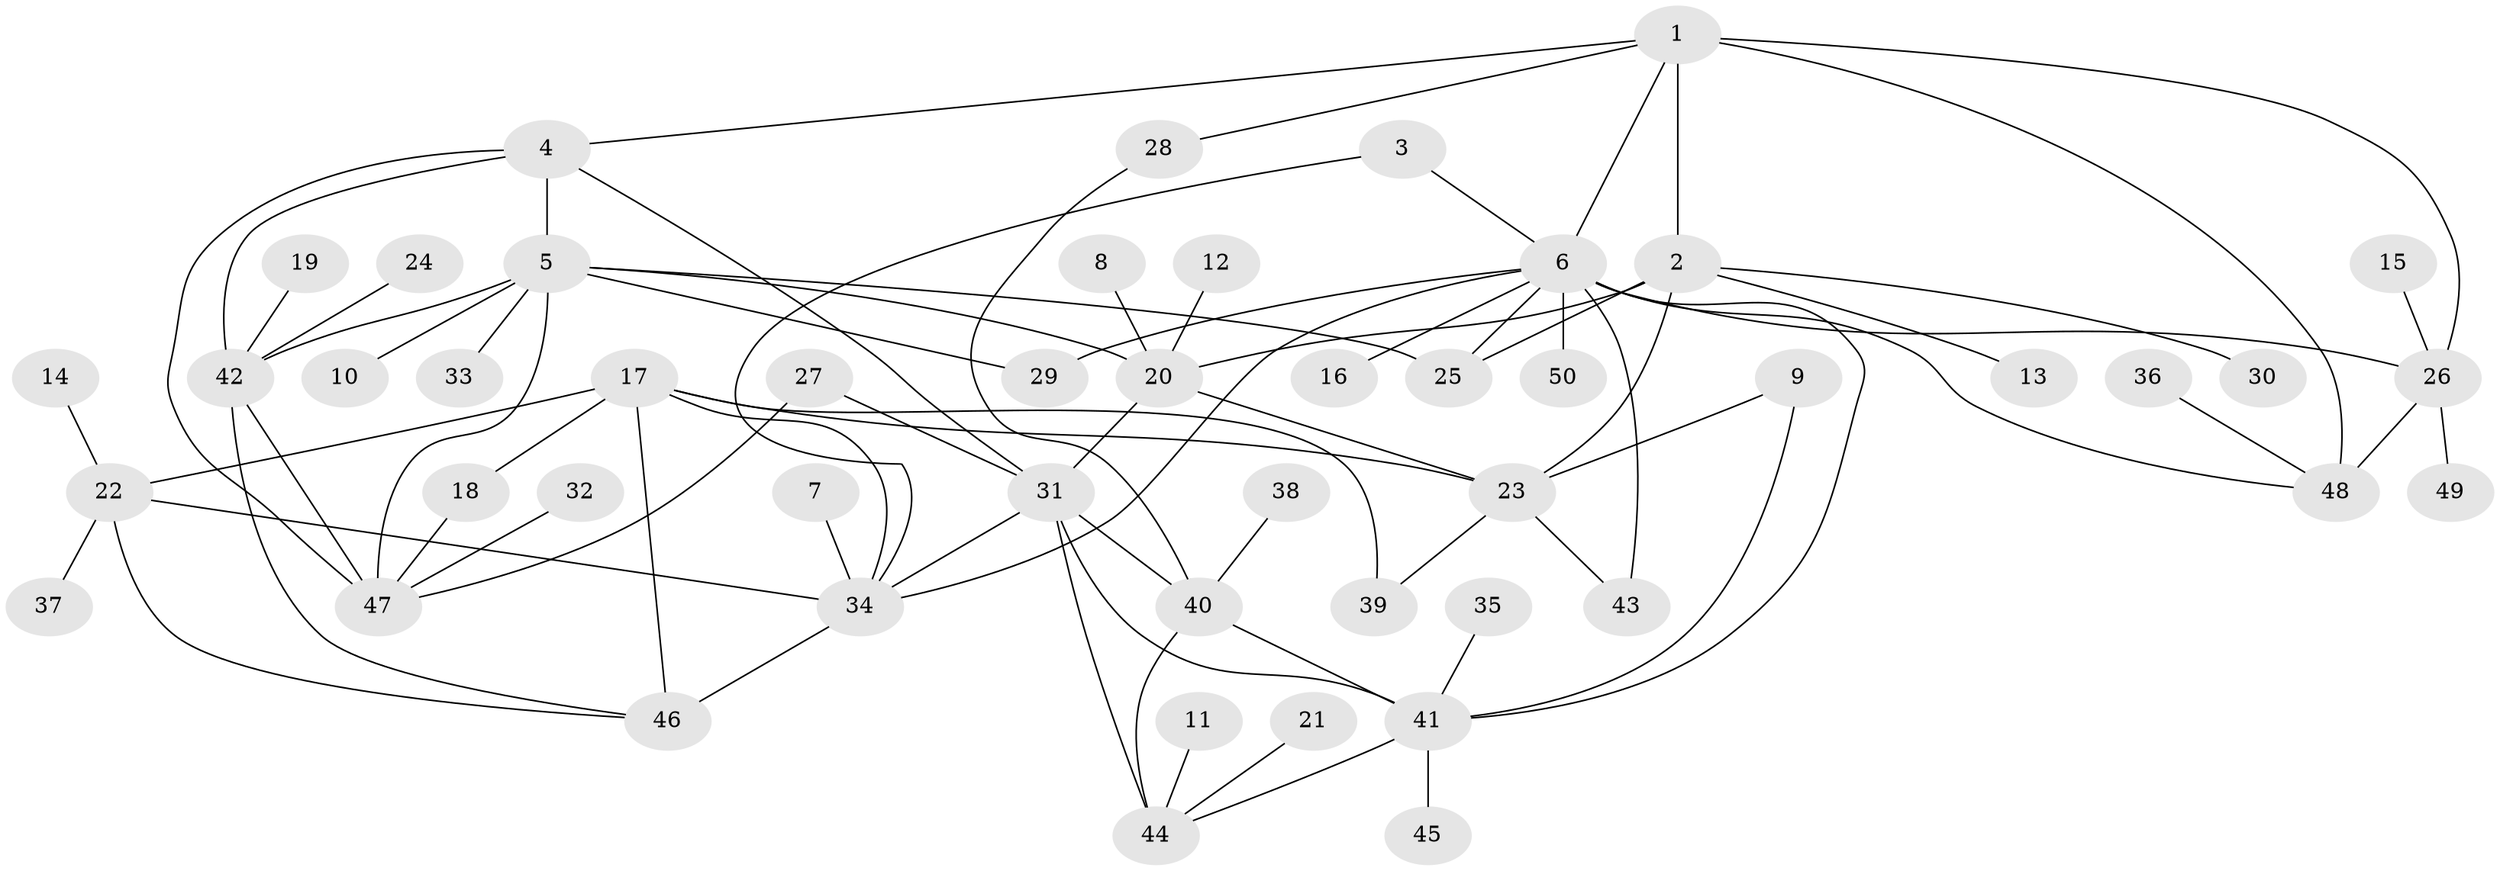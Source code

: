 // original degree distribution, {6: 0.05, 10: 0.03, 7: 0.06, 9: 0.03, 5: 0.03, 8: 0.04, 13: 0.01, 2: 0.18, 1: 0.53, 3: 0.04}
// Generated by graph-tools (version 1.1) at 2025/02/03/09/25 03:02:43]
// undirected, 50 vertices, 78 edges
graph export_dot {
graph [start="1"]
  node [color=gray90,style=filled];
  1;
  2;
  3;
  4;
  5;
  6;
  7;
  8;
  9;
  10;
  11;
  12;
  13;
  14;
  15;
  16;
  17;
  18;
  19;
  20;
  21;
  22;
  23;
  24;
  25;
  26;
  27;
  28;
  29;
  30;
  31;
  32;
  33;
  34;
  35;
  36;
  37;
  38;
  39;
  40;
  41;
  42;
  43;
  44;
  45;
  46;
  47;
  48;
  49;
  50;
  1 -- 2 [weight=1.0];
  1 -- 4 [weight=1.0];
  1 -- 6 [weight=1.0];
  1 -- 26 [weight=2.0];
  1 -- 28 [weight=1.0];
  1 -- 48 [weight=1.0];
  2 -- 13 [weight=1.0];
  2 -- 20 [weight=4.0];
  2 -- 23 [weight=2.0];
  2 -- 25 [weight=1.0];
  2 -- 30 [weight=1.0];
  3 -- 6 [weight=1.0];
  3 -- 34 [weight=1.0];
  4 -- 5 [weight=2.0];
  4 -- 31 [weight=1.0];
  4 -- 42 [weight=1.0];
  4 -- 47 [weight=1.0];
  5 -- 10 [weight=1.0];
  5 -- 20 [weight=1.0];
  5 -- 25 [weight=1.0];
  5 -- 29 [weight=1.0];
  5 -- 33 [weight=1.0];
  5 -- 42 [weight=2.0];
  5 -- 47 [weight=2.0];
  6 -- 16 [weight=1.0];
  6 -- 25 [weight=1.0];
  6 -- 26 [weight=2.0];
  6 -- 29 [weight=1.0];
  6 -- 34 [weight=1.0];
  6 -- 41 [weight=1.0];
  6 -- 43 [weight=1.0];
  6 -- 48 [weight=1.0];
  6 -- 50 [weight=1.0];
  7 -- 34 [weight=1.0];
  8 -- 20 [weight=1.0];
  9 -- 23 [weight=1.0];
  9 -- 41 [weight=1.0];
  11 -- 44 [weight=1.0];
  12 -- 20 [weight=1.0];
  14 -- 22 [weight=1.0];
  15 -- 26 [weight=1.0];
  17 -- 18 [weight=1.0];
  17 -- 22 [weight=1.0];
  17 -- 23 [weight=1.0];
  17 -- 34 [weight=1.0];
  17 -- 39 [weight=1.0];
  17 -- 46 [weight=2.0];
  18 -- 47 [weight=1.0];
  19 -- 42 [weight=1.0];
  20 -- 23 [weight=2.0];
  20 -- 31 [weight=1.0];
  21 -- 44 [weight=1.0];
  22 -- 34 [weight=1.0];
  22 -- 37 [weight=1.0];
  22 -- 46 [weight=2.0];
  23 -- 39 [weight=1.0];
  23 -- 43 [weight=1.0];
  24 -- 42 [weight=1.0];
  26 -- 48 [weight=2.0];
  26 -- 49 [weight=1.0];
  27 -- 31 [weight=1.0];
  27 -- 47 [weight=1.0];
  28 -- 40 [weight=1.0];
  31 -- 34 [weight=1.0];
  31 -- 40 [weight=2.0];
  31 -- 41 [weight=2.0];
  31 -- 44 [weight=2.0];
  32 -- 47 [weight=1.0];
  34 -- 46 [weight=2.0];
  35 -- 41 [weight=1.0];
  36 -- 48 [weight=1.0];
  38 -- 40 [weight=1.0];
  40 -- 41 [weight=1.0];
  40 -- 44 [weight=1.0];
  41 -- 44 [weight=1.0];
  41 -- 45 [weight=1.0];
  42 -- 46 [weight=1.0];
  42 -- 47 [weight=1.0];
}
